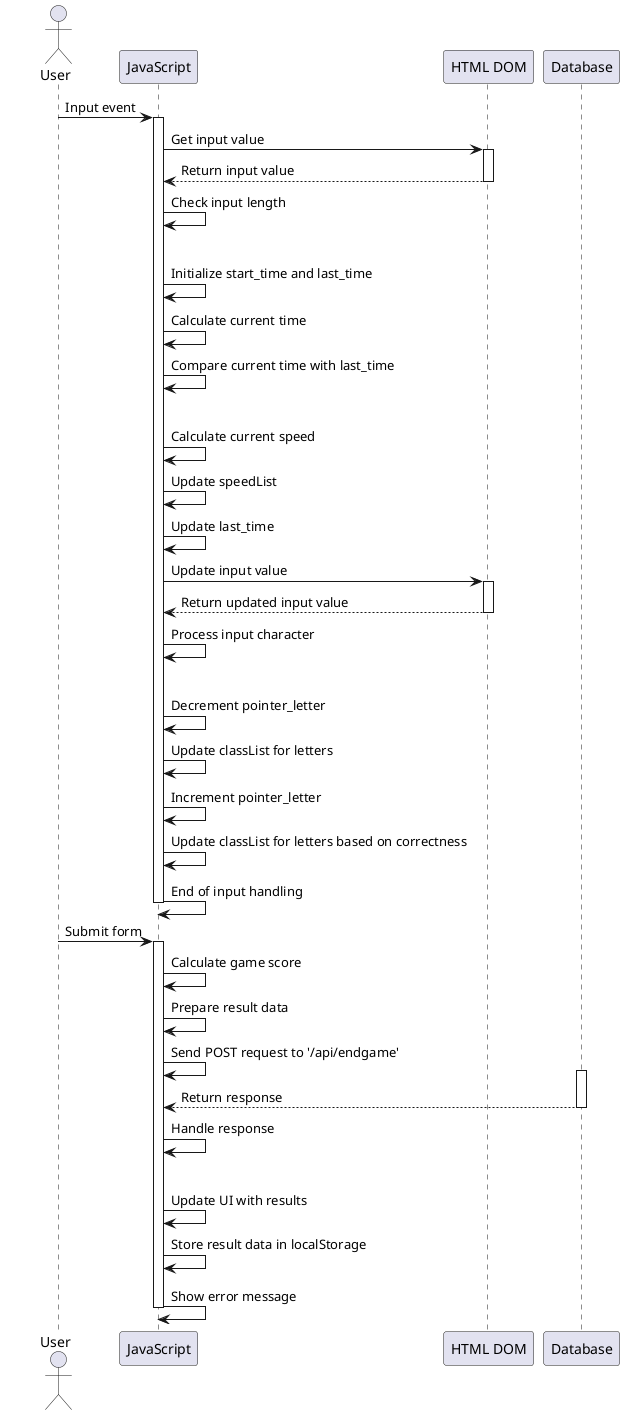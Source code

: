 @startuml
actor User
participant "JavaScript" as JS
participant "HTML DOM" as DOM
participant "Database" as DB

User -> JS: Input event
activate JS
JS -> DOM: Get input value
activate DOM
DOM --> JS: Return input value
deactivate DOM
JS -> JS: Check input length
alt length < 2
    JS -> JS: Initialize start_time and last_time
else
    JS -> JS: Calculate current time
    JS -> JS: Compare current time with last_time
    alt current time - start_time >= last_time - start_time
        JS -> JS: Calculate current speed
        JS -> JS: Update speedList
        JS -> JS: Update last_time
JS -> DOM: Update input value
activate DOM
DOM --> JS: Return updated input value
deactivate DOM
JS -> JS: Process input character
alt backspace pressed
    JS -> JS: Decrement pointer_letter
    JS -> JS: Update classList for letters
else
    JS -> JS: Increment pointer_letter
    JS -> JS: Update classList for letters based on correctness
JS -> JS: End of input handling
deactivate JS
User -> JS: Submit form
activate JS
JS -> JS: Calculate game score
JS -> JS: Prepare result data
JS -> JS: Send POST request to '/api/endgame'
activate DB
DB --> JS: Return response
deactivate DB
JS -> JS: Handle response
alt response indicates success
    JS -> JS: Update UI with results
    JS -> JS: Store result data in localStorage
else
    JS -> JS: Show error message
deactivate JS
@enduml
